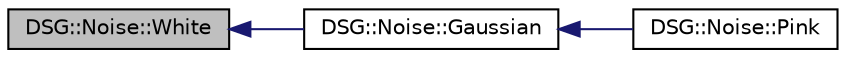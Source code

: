 digraph "DSG::Noise::White"
{
  edge [fontname="Helvetica",fontsize="10",labelfontname="Helvetica",labelfontsize="10"];
  node [fontname="Helvetica",fontsize="10",shape=record];
  rankdir="LR";
  Node1 [label="DSG::Noise::White",height=0.2,width=0.4,color="black", fillcolor="grey75", style="filled", fontcolor="black"];
  Node1 -> Node2 [dir="back",color="midnightblue",fontsize="10",style="solid",fontname="Helvetica"];
  Node2 [label="DSG::Noise::Gaussian",height=0.2,width=0.4,color="black", fillcolor="white", style="filled",URL="$namespace_d_s_g_1_1_noise.html#a87c4bcd92a902d32df1d7f1d5acffcd4",tooltip="DSG::Noise::Gaussian - Gaussian Noise Generator Function. "];
  Node2 -> Node3 [dir="back",color="midnightblue",fontsize="10",style="solid",fontname="Helvetica"];
  Node3 [label="DSG::Noise::Pink",height=0.2,width=0.4,color="black", fillcolor="white", style="filled",URL="$namespace_d_s_g_1_1_noise.html#a9f0bab677a7602a8e0d40e040de8c8b2",tooltip="DSG::Noise::Pink - Pink Noise Generator Function. "];
}
